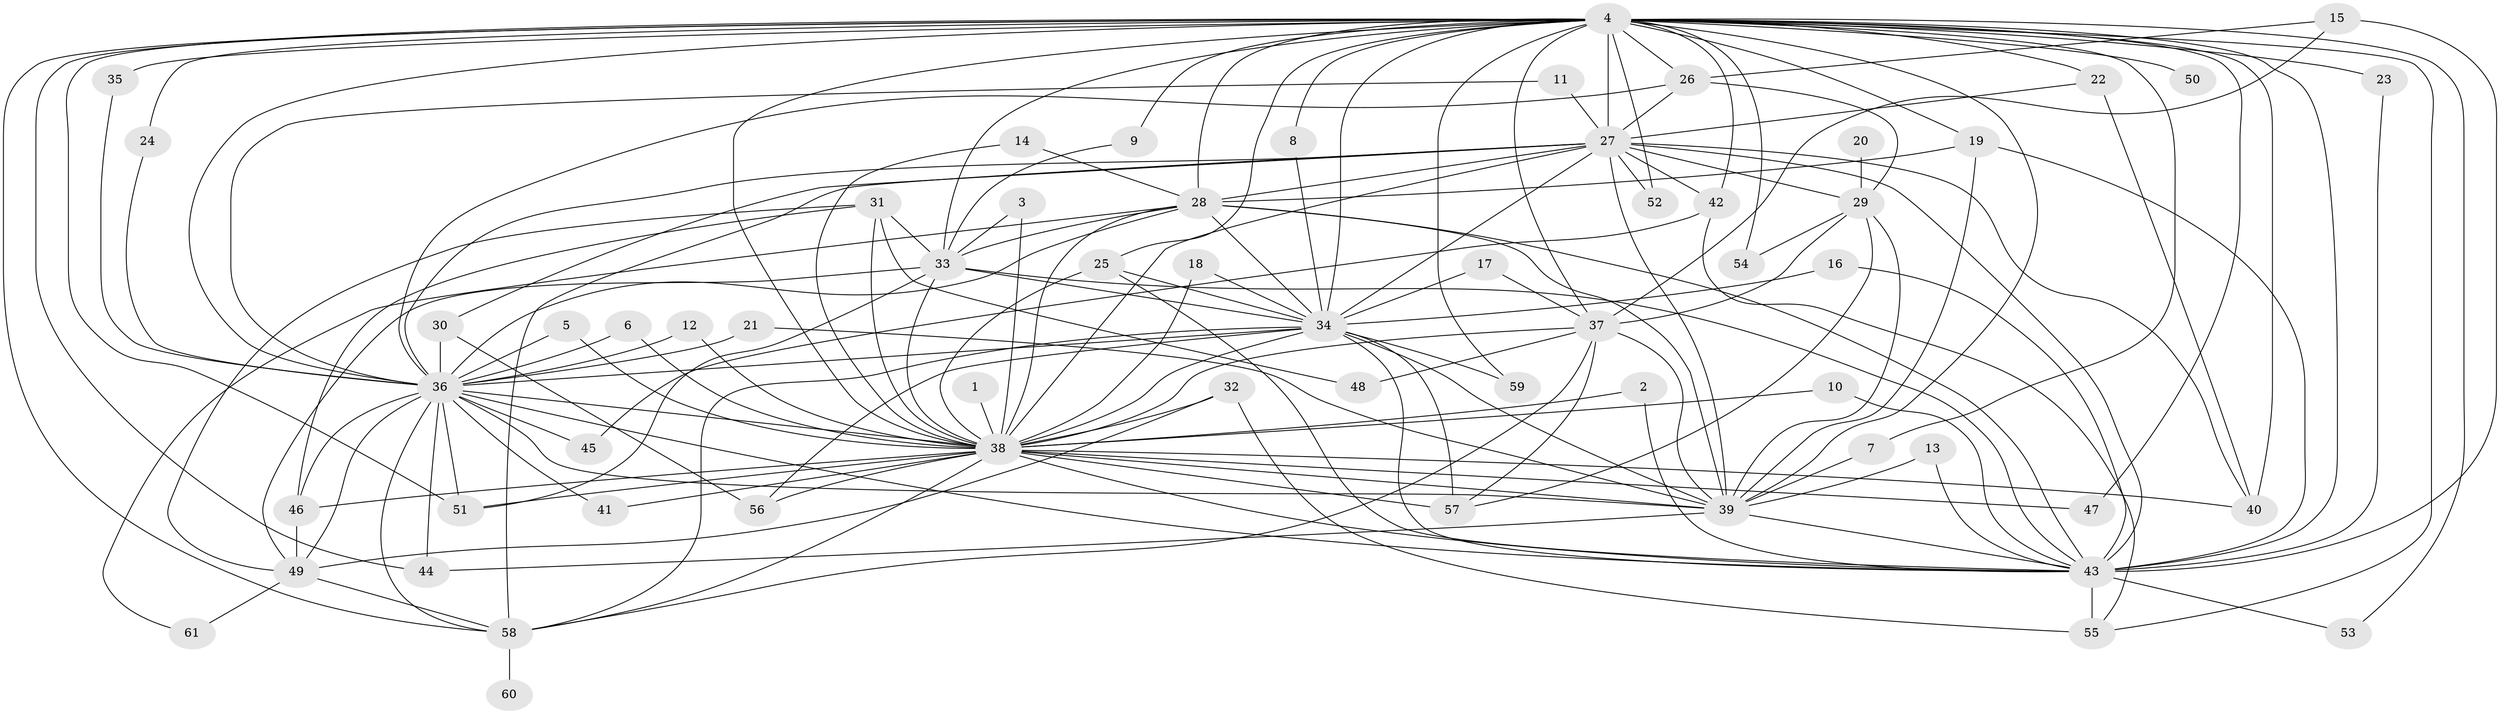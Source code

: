 // original degree distribution, {26: 0.016666666666666666, 25: 0.008333333333333333, 35: 0.008333333333333333, 27: 0.008333333333333333, 14: 0.008333333333333333, 19: 0.008333333333333333, 18: 0.008333333333333333, 24: 0.008333333333333333, 16: 0.008333333333333333, 2: 0.6, 4: 0.05, 5: 0.05, 7: 0.025, 3: 0.15833333333333333, 6: 0.03333333333333333}
// Generated by graph-tools (version 1.1) at 2025/25/03/09/25 03:25:49]
// undirected, 61 vertices, 160 edges
graph export_dot {
graph [start="1"]
  node [color=gray90,style=filled];
  1;
  2;
  3;
  4;
  5;
  6;
  7;
  8;
  9;
  10;
  11;
  12;
  13;
  14;
  15;
  16;
  17;
  18;
  19;
  20;
  21;
  22;
  23;
  24;
  25;
  26;
  27;
  28;
  29;
  30;
  31;
  32;
  33;
  34;
  35;
  36;
  37;
  38;
  39;
  40;
  41;
  42;
  43;
  44;
  45;
  46;
  47;
  48;
  49;
  50;
  51;
  52;
  53;
  54;
  55;
  56;
  57;
  58;
  59;
  60;
  61;
  1 -- 38 [weight=1.0];
  2 -- 38 [weight=1.0];
  2 -- 43 [weight=1.0];
  3 -- 33 [weight=1.0];
  3 -- 38 [weight=1.0];
  4 -- 7 [weight=1.0];
  4 -- 8 [weight=1.0];
  4 -- 9 [weight=1.0];
  4 -- 19 [weight=1.0];
  4 -- 22 [weight=1.0];
  4 -- 23 [weight=2.0];
  4 -- 24 [weight=1.0];
  4 -- 25 [weight=1.0];
  4 -- 26 [weight=3.0];
  4 -- 27 [weight=4.0];
  4 -- 28 [weight=3.0];
  4 -- 33 [weight=1.0];
  4 -- 34 [weight=3.0];
  4 -- 35 [weight=2.0];
  4 -- 36 [weight=2.0];
  4 -- 37 [weight=1.0];
  4 -- 38 [weight=2.0];
  4 -- 39 [weight=3.0];
  4 -- 40 [weight=1.0];
  4 -- 42 [weight=1.0];
  4 -- 43 [weight=2.0];
  4 -- 44 [weight=1.0];
  4 -- 47 [weight=1.0];
  4 -- 50 [weight=2.0];
  4 -- 51 [weight=1.0];
  4 -- 52 [weight=1.0];
  4 -- 53 [weight=1.0];
  4 -- 54 [weight=1.0];
  4 -- 55 [weight=1.0];
  4 -- 58 [weight=1.0];
  4 -- 59 [weight=1.0];
  5 -- 36 [weight=1.0];
  5 -- 38 [weight=1.0];
  6 -- 36 [weight=1.0];
  6 -- 38 [weight=1.0];
  7 -- 39 [weight=1.0];
  8 -- 34 [weight=1.0];
  9 -- 33 [weight=1.0];
  10 -- 38 [weight=1.0];
  10 -- 43 [weight=1.0];
  11 -- 27 [weight=1.0];
  11 -- 36 [weight=1.0];
  12 -- 36 [weight=1.0];
  12 -- 38 [weight=1.0];
  13 -- 39 [weight=1.0];
  13 -- 43 [weight=1.0];
  14 -- 28 [weight=1.0];
  14 -- 38 [weight=1.0];
  15 -- 26 [weight=1.0];
  15 -- 37 [weight=1.0];
  15 -- 43 [weight=1.0];
  16 -- 34 [weight=1.0];
  16 -- 43 [weight=1.0];
  17 -- 34 [weight=1.0];
  17 -- 37 [weight=1.0];
  18 -- 34 [weight=1.0];
  18 -- 38 [weight=1.0];
  19 -- 28 [weight=1.0];
  19 -- 39 [weight=1.0];
  19 -- 43 [weight=1.0];
  20 -- 29 [weight=2.0];
  21 -- 36 [weight=1.0];
  21 -- 39 [weight=1.0];
  22 -- 27 [weight=1.0];
  22 -- 40 [weight=1.0];
  23 -- 43 [weight=1.0];
  24 -- 36 [weight=1.0];
  25 -- 34 [weight=1.0];
  25 -- 38 [weight=1.0];
  25 -- 43 [weight=1.0];
  26 -- 27 [weight=1.0];
  26 -- 29 [weight=1.0];
  26 -- 36 [weight=1.0];
  27 -- 28 [weight=2.0];
  27 -- 29 [weight=2.0];
  27 -- 30 [weight=1.0];
  27 -- 34 [weight=3.0];
  27 -- 36 [weight=2.0];
  27 -- 38 [weight=3.0];
  27 -- 39 [weight=3.0];
  27 -- 40 [weight=1.0];
  27 -- 42 [weight=3.0];
  27 -- 43 [weight=3.0];
  27 -- 52 [weight=1.0];
  27 -- 58 [weight=1.0];
  28 -- 33 [weight=1.0];
  28 -- 34 [weight=1.0];
  28 -- 36 [weight=1.0];
  28 -- 38 [weight=1.0];
  28 -- 39 [weight=1.0];
  28 -- 43 [weight=1.0];
  28 -- 61 [weight=1.0];
  29 -- 37 [weight=1.0];
  29 -- 39 [weight=1.0];
  29 -- 54 [weight=1.0];
  29 -- 57 [weight=1.0];
  30 -- 36 [weight=1.0];
  30 -- 56 [weight=1.0];
  31 -- 33 [weight=1.0];
  31 -- 38 [weight=2.0];
  31 -- 46 [weight=1.0];
  31 -- 48 [weight=1.0];
  31 -- 49 [weight=1.0];
  32 -- 38 [weight=1.0];
  32 -- 49 [weight=1.0];
  32 -- 55 [weight=1.0];
  33 -- 34 [weight=2.0];
  33 -- 38 [weight=1.0];
  33 -- 43 [weight=1.0];
  33 -- 49 [weight=1.0];
  33 -- 51 [weight=1.0];
  34 -- 36 [weight=2.0];
  34 -- 38 [weight=1.0];
  34 -- 39 [weight=1.0];
  34 -- 43 [weight=1.0];
  34 -- 56 [weight=3.0];
  34 -- 57 [weight=2.0];
  34 -- 58 [weight=1.0];
  34 -- 59 [weight=1.0];
  35 -- 36 [weight=2.0];
  36 -- 38 [weight=1.0];
  36 -- 39 [weight=1.0];
  36 -- 41 [weight=1.0];
  36 -- 43 [weight=1.0];
  36 -- 44 [weight=1.0];
  36 -- 45 [weight=1.0];
  36 -- 46 [weight=1.0];
  36 -- 49 [weight=1.0];
  36 -- 51 [weight=1.0];
  36 -- 58 [weight=1.0];
  37 -- 38 [weight=1.0];
  37 -- 39 [weight=1.0];
  37 -- 48 [weight=1.0];
  37 -- 57 [weight=1.0];
  37 -- 58 [weight=1.0];
  38 -- 39 [weight=2.0];
  38 -- 40 [weight=1.0];
  38 -- 41 [weight=1.0];
  38 -- 43 [weight=1.0];
  38 -- 46 [weight=1.0];
  38 -- 47 [weight=1.0];
  38 -- 51 [weight=1.0];
  38 -- 56 [weight=1.0];
  38 -- 57 [weight=1.0];
  38 -- 58 [weight=1.0];
  39 -- 43 [weight=2.0];
  39 -- 44 [weight=1.0];
  42 -- 45 [weight=1.0];
  42 -- 55 [weight=1.0];
  43 -- 53 [weight=1.0];
  43 -- 55 [weight=2.0];
  46 -- 49 [weight=1.0];
  49 -- 58 [weight=1.0];
  49 -- 61 [weight=1.0];
  58 -- 60 [weight=2.0];
}
